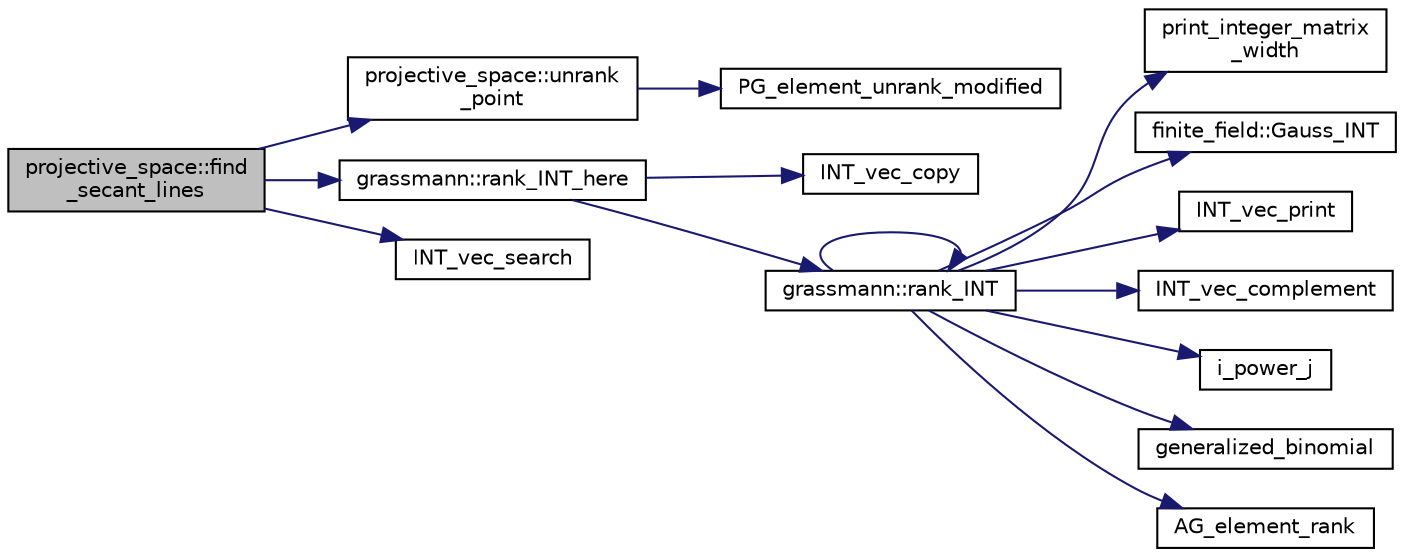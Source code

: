 digraph "projective_space::find_secant_lines"
{
  edge [fontname="Helvetica",fontsize="10",labelfontname="Helvetica",labelfontsize="10"];
  node [fontname="Helvetica",fontsize="10",shape=record];
  rankdir="LR";
  Node1324 [label="projective_space::find\l_secant_lines",height=0.2,width=0.4,color="black", fillcolor="grey75", style="filled", fontcolor="black"];
  Node1324 -> Node1325 [color="midnightblue",fontsize="10",style="solid",fontname="Helvetica"];
  Node1325 [label="projective_space::unrank\l_point",height=0.2,width=0.4,color="black", fillcolor="white", style="filled",URL="$d2/d17/classprojective__space.html#a3cb7917af4c5f1590b660d4bf907e0fa"];
  Node1325 -> Node1326 [color="midnightblue",fontsize="10",style="solid",fontname="Helvetica"];
  Node1326 [label="PG_element_unrank_modified",height=0.2,width=0.4,color="black", fillcolor="white", style="filled",URL="$d4/d67/geometry_8h.html#a83ae9b605d496f6a90345303f6efae64"];
  Node1324 -> Node1327 [color="midnightblue",fontsize="10",style="solid",fontname="Helvetica"];
  Node1327 [label="grassmann::rank_INT_here",height=0.2,width=0.4,color="black", fillcolor="white", style="filled",URL="$df/d02/classgrassmann.html#aaeab144aec85ec523f5a4d614a86d8d7"];
  Node1327 -> Node1328 [color="midnightblue",fontsize="10",style="solid",fontname="Helvetica"];
  Node1328 [label="INT_vec_copy",height=0.2,width=0.4,color="black", fillcolor="white", style="filled",URL="$df/dbf/sajeeb_8_c.html#ac2d875e27e009af6ec04d17254d11075"];
  Node1327 -> Node1329 [color="midnightblue",fontsize="10",style="solid",fontname="Helvetica"];
  Node1329 [label="grassmann::rank_INT",height=0.2,width=0.4,color="black", fillcolor="white", style="filled",URL="$df/d02/classgrassmann.html#a1fa95ce7ecebd48b04c7a0dc75491184"];
  Node1329 -> Node1330 [color="midnightblue",fontsize="10",style="solid",fontname="Helvetica"];
  Node1330 [label="print_integer_matrix\l_width",height=0.2,width=0.4,color="black", fillcolor="white", style="filled",URL="$d5/db4/io__and__os_8h.html#aa78f3e73fc2179251bd15adbcc31573f"];
  Node1329 -> Node1331 [color="midnightblue",fontsize="10",style="solid",fontname="Helvetica"];
  Node1331 [label="finite_field::Gauss_INT",height=0.2,width=0.4,color="black", fillcolor="white", style="filled",URL="$df/d5a/classfinite__field.html#adb676d2e80341b53751326e3a58beb11"];
  Node1329 -> Node1332 [color="midnightblue",fontsize="10",style="solid",fontname="Helvetica"];
  Node1332 [label="INT_vec_print",height=0.2,width=0.4,color="black", fillcolor="white", style="filled",URL="$df/dbf/sajeeb_8_c.html#a79a5901af0b47dd0d694109543c027fe"];
  Node1329 -> Node1333 [color="midnightblue",fontsize="10",style="solid",fontname="Helvetica"];
  Node1333 [label="INT_vec_complement",height=0.2,width=0.4,color="black", fillcolor="white", style="filled",URL="$d5/db4/io__and__os_8h.html#a2a0a724647575fcd3090c763985eb81a"];
  Node1329 -> Node1334 [color="midnightblue",fontsize="10",style="solid",fontname="Helvetica"];
  Node1334 [label="i_power_j",height=0.2,width=0.4,color="black", fillcolor="white", style="filled",URL="$de/dc5/algebra__and__number__theory_8h.html#a39b321523e8957d701618bb5cac542b5"];
  Node1329 -> Node1335 [color="midnightblue",fontsize="10",style="solid",fontname="Helvetica"];
  Node1335 [label="generalized_binomial",height=0.2,width=0.4,color="black", fillcolor="white", style="filled",URL="$d2/d7c/combinatorics_8_c.html#a24762dc22e45175d18ec1ec1d2556ae8"];
  Node1329 -> Node1329 [color="midnightblue",fontsize="10",style="solid",fontname="Helvetica"];
  Node1329 -> Node1336 [color="midnightblue",fontsize="10",style="solid",fontname="Helvetica"];
  Node1336 [label="AG_element_rank",height=0.2,width=0.4,color="black", fillcolor="white", style="filled",URL="$d4/d67/geometry_8h.html#ab2ac908d07dd8038fd996e26bdc75c17"];
  Node1324 -> Node1337 [color="midnightblue",fontsize="10",style="solid",fontname="Helvetica"];
  Node1337 [label="INT_vec_search",height=0.2,width=0.4,color="black", fillcolor="white", style="filled",URL="$d5/de2/foundations_2data__structures_2data__structures_8h.html#ad103ef2316a1f671bdb68fd9cd9ba945"];
}
